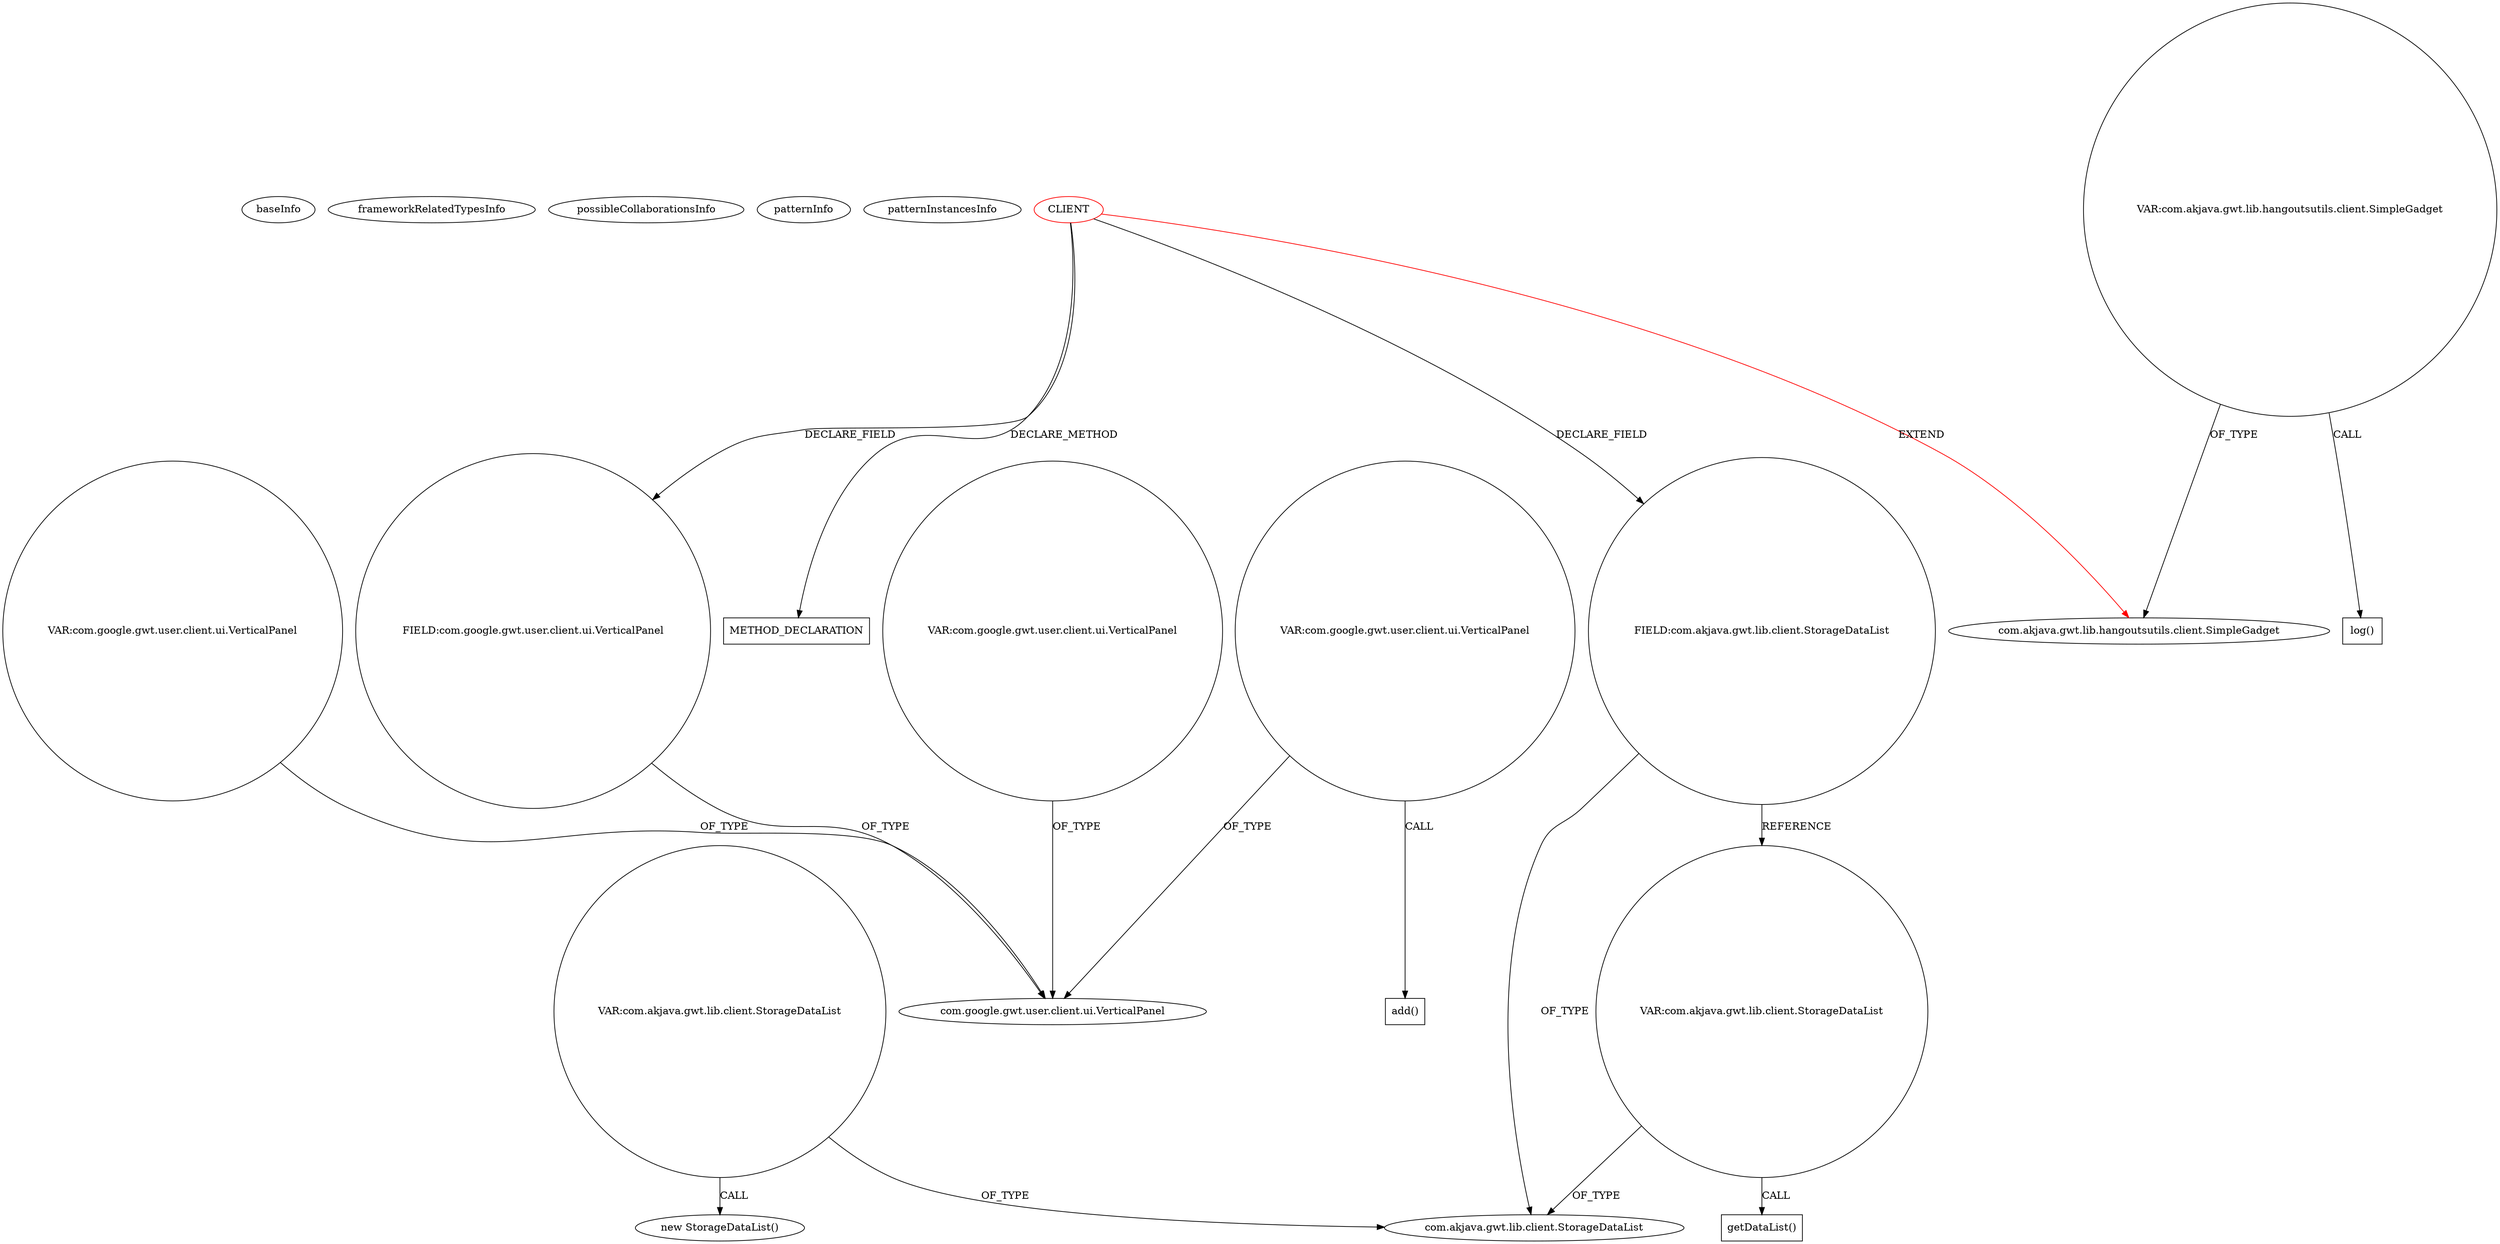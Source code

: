 digraph {
baseInfo[graphId=1407,category="pattern",isAnonymous=false,possibleRelation=false]
frameworkRelatedTypesInfo[0="com.akjava.gwt.lib.hangoutsutils.client.SimpleGadget"]
possibleCollaborationsInfo[]
patternInfo[frequency=2.0,patternRootClient=0]
patternInstancesInfo[0="akjava-GWT-Hangouts~/akjava-GWT-Hangouts/GWT-Hangouts-master/apps/easyoverlay/src/com/akjava/gwt/hangout/easyoverlay/client/EasyOverlay.java~EasyOverlay~492",1="akjava-GWT-Hangouts~/akjava-GWT-Hangouts/GWT-Hangouts-master/apps/sound-player/src/com/akjava/gwt/hangout/soundplayer/client/HangoutSoundPlayer.java~HangoutSoundPlayer~561"]
26[label="com.akjava.gwt.lib.client.StorageDataList",vertexType="FRAMEWORK_CLASS_TYPE",isFrameworkType=false]
361[label="VAR:com.akjava.gwt.lib.client.StorageDataList",vertexType="VARIABLE_EXPRESION",isFrameworkType=false,shape=circle]
543[label="getDataList()",vertexType="INSIDE_CALL",isFrameworkType=false,shape=box]
33[label="VAR:com.akjava.gwt.lib.client.StorageDataList",vertexType="VARIABLE_EXPRESION",isFrameworkType=false,shape=circle]
32[label="new StorageDataList()",vertexType="CONSTRUCTOR_CALL",isFrameworkType=false]
25[label="FIELD:com.akjava.gwt.lib.client.StorageDataList",vertexType="FIELD_DECLARATION",isFrameworkType=false,shape=circle]
0[label="CLIENT",vertexType="ROOT_CLIENT_CLASS_DECLARATION",isFrameworkType=false,color=red]
1[label="com.akjava.gwt.lib.hangoutsutils.client.SimpleGadget",vertexType="FRAMEWORK_CLASS_TYPE",isFrameworkType=false]
84[label="VAR:com.akjava.gwt.lib.hangoutsutils.client.SimpleGadget",vertexType="VARIABLE_EXPRESION",isFrameworkType=false,shape=circle]
85[label="log()",vertexType="INSIDE_CALL",isFrameworkType=false,shape=box]
6[label="FIELD:com.google.gwt.user.client.ui.VerticalPanel",vertexType="FIELD_DECLARATION",isFrameworkType=false,shape=circle]
570[label="METHOD_DECLARATION",vertexType="CLIENT_METHOD_DECLARATION",isFrameworkType=false,shape=box]
7[label="com.google.gwt.user.client.ui.VerticalPanel",vertexType="FRAMEWORK_CLASS_TYPE",isFrameworkType=false]
42[label="VAR:com.google.gwt.user.client.ui.VerticalPanel",vertexType="VARIABLE_EXPRESION",isFrameworkType=false,shape=circle]
524[label="VAR:com.google.gwt.user.client.ui.VerticalPanel",vertexType="VARIABLE_EXPRESION",isFrameworkType=false,shape=circle]
529[label="VAR:com.google.gwt.user.client.ui.VerticalPanel",vertexType="VARIABLE_EXPRESION",isFrameworkType=false,shape=circle]
57[label="add()",vertexType="INSIDE_CALL",isFrameworkType=false,shape=box]
361->543[label="CALL"]
42->7[label="OF_TYPE"]
0->570[label="DECLARE_METHOD"]
33->32[label="CALL"]
361->26[label="OF_TYPE"]
84->85[label="CALL"]
529->7[label="OF_TYPE"]
33->26[label="OF_TYPE"]
524->7[label="OF_TYPE"]
25->26[label="OF_TYPE"]
42->57[label="CALL"]
25->361[label="REFERENCE"]
0->25[label="DECLARE_FIELD"]
6->7[label="OF_TYPE"]
0->6[label="DECLARE_FIELD"]
0->1[label="EXTEND",color=red]
84->1[label="OF_TYPE"]
}
